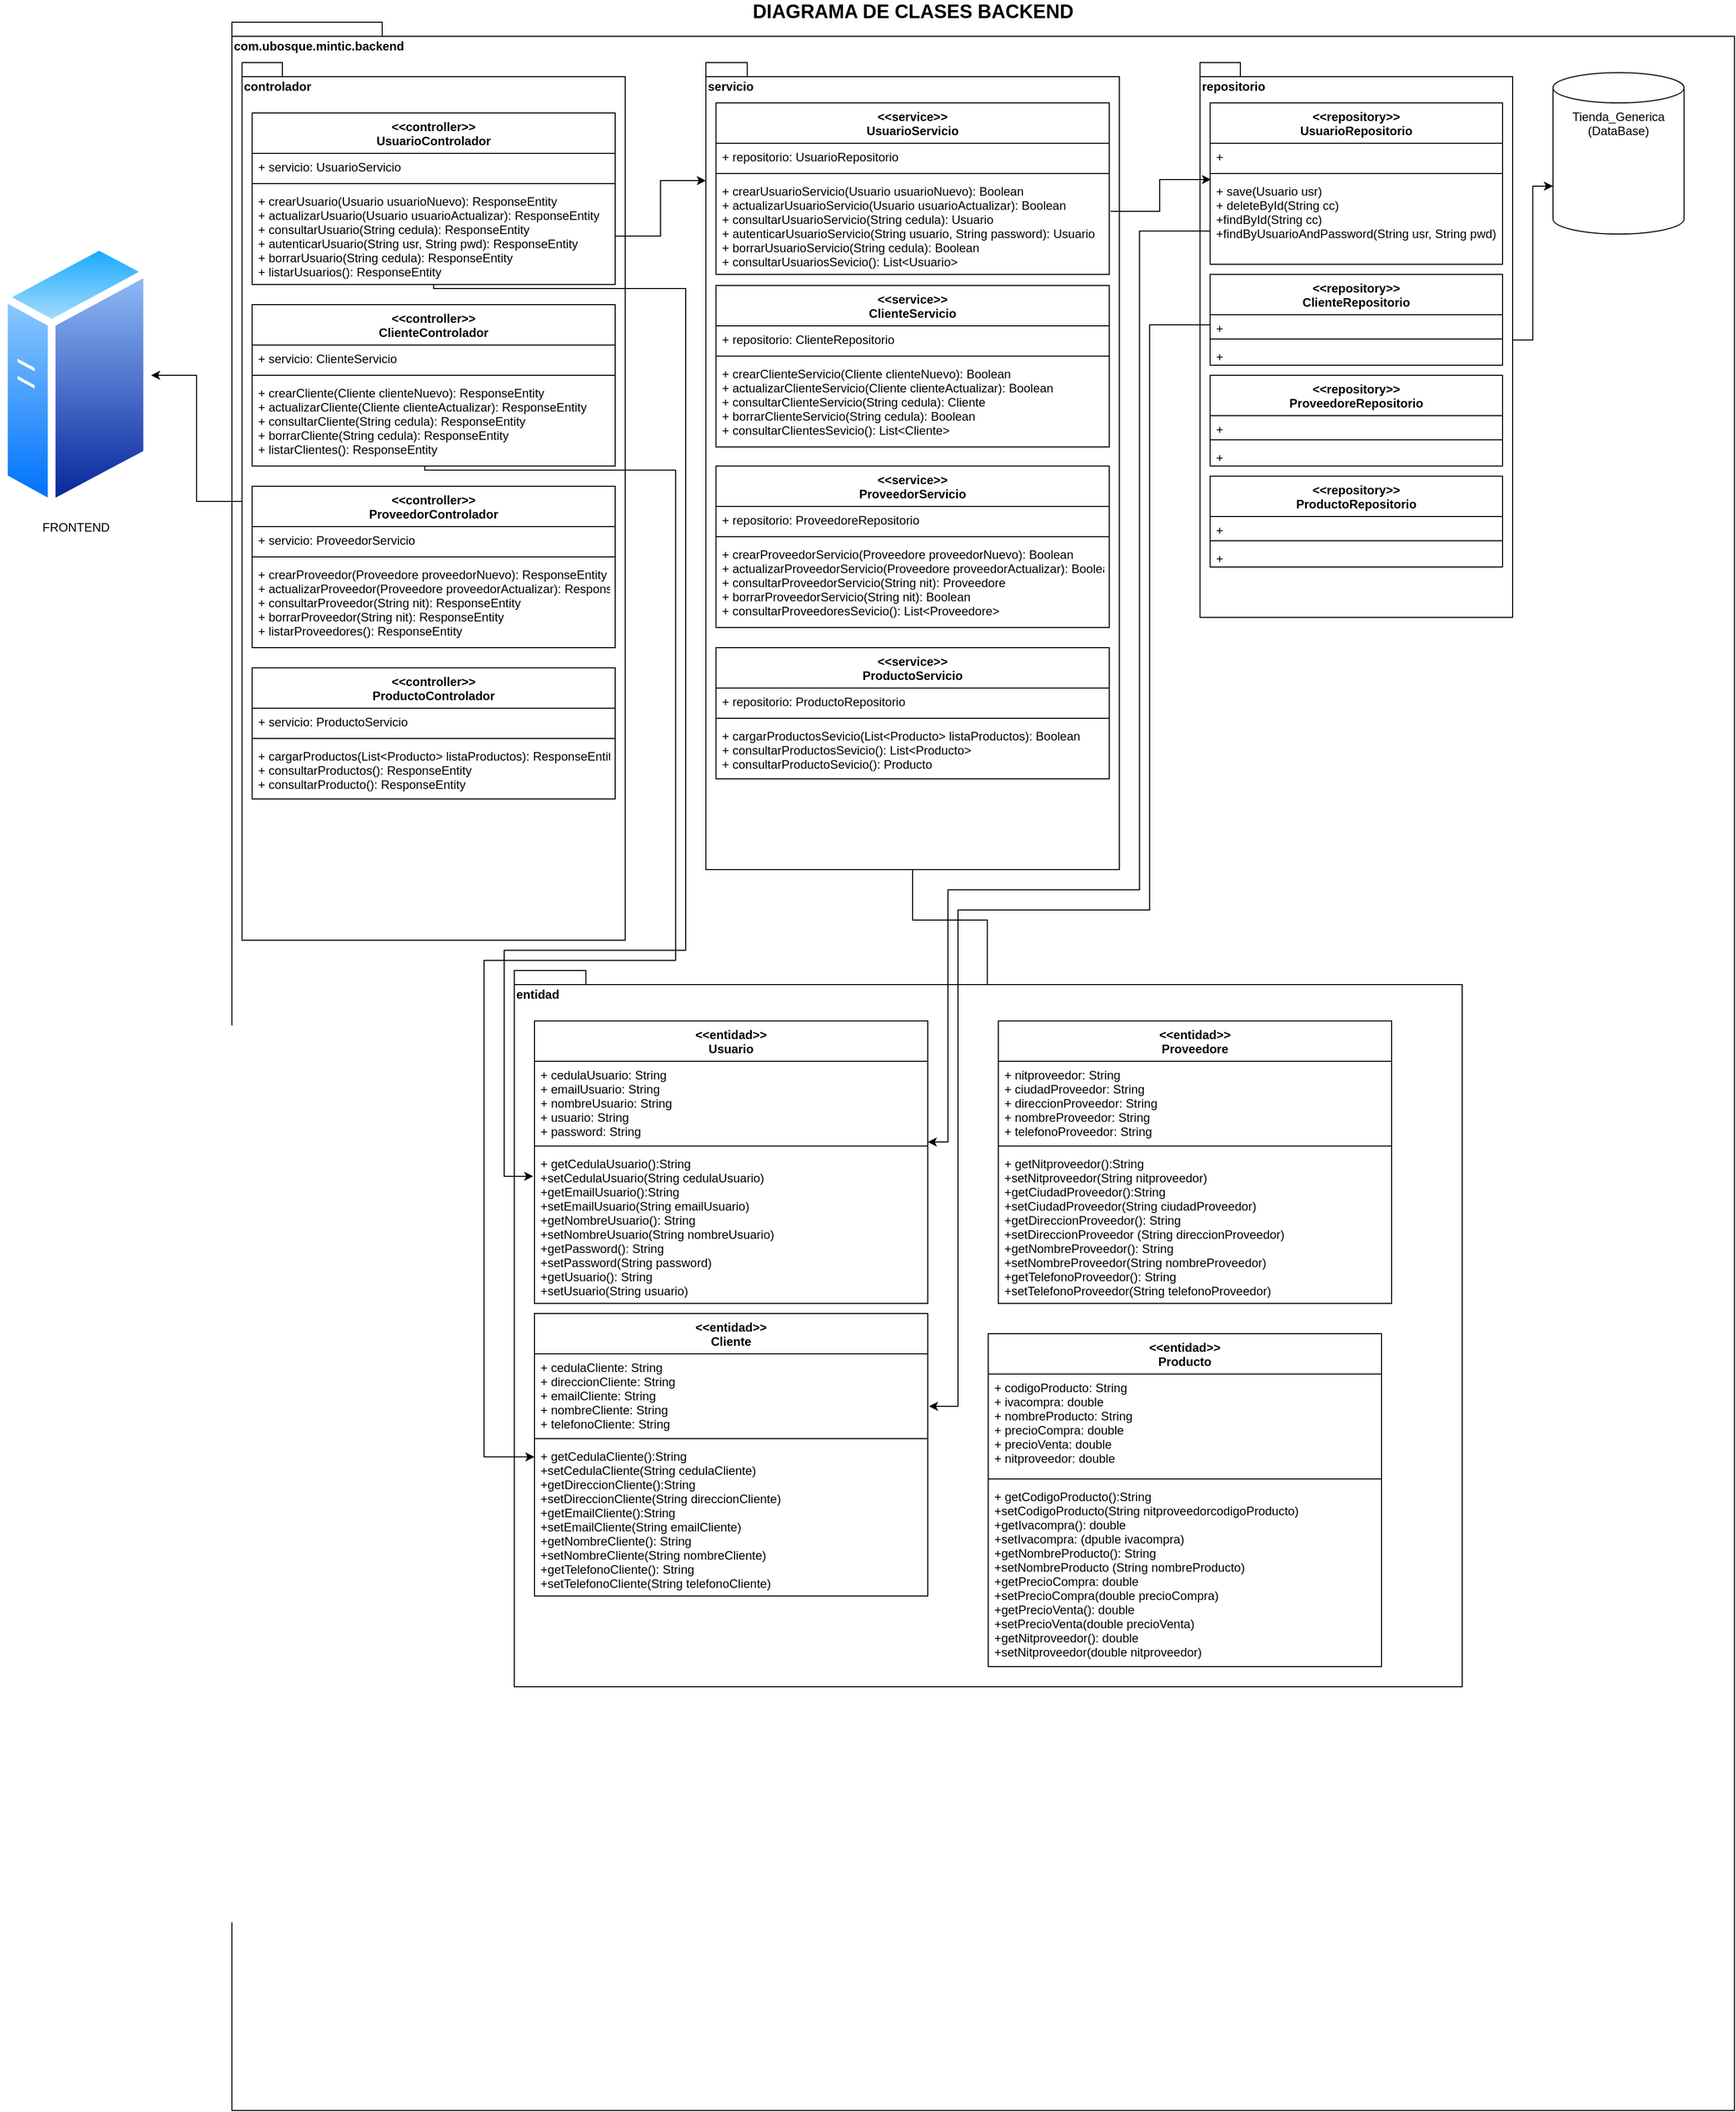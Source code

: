 <mxfile version="15.5.4" type="google"><diagram id="_nIbVGABqkTb8oMi8SBm" name="Page-1"><mxGraphModel dx="1480" dy="668" grid="1" gridSize="10" guides="1" tooltips="1" connect="1" arrows="1" fold="1" page="1" pageScale="1" pageWidth="827" pageHeight="1169" math="0" shadow="0"><root><mxCell id="0"/><mxCell id="1" parent="0"/><mxCell id="5slj-tre2RWCAVTYIook-1" value="com.ubosque.mintic.backend" style="shape=folder;fontStyle=1;spacingTop=10;tabWidth=40;tabHeight=14;tabPosition=left;html=1;align=left;verticalAlign=top;" parent="1" vertex="1"><mxGeometry x="10" y="30" width="1490" height="2070" as="geometry"/></mxCell><mxCell id="yNRaJXB03-bsme1--BcY-2" style="edgeStyle=orthogonalEdgeStyle;rounded=0;orthogonalLoop=1;jettySize=auto;html=1;" parent="1" source="VUVFW0-k1MgklpLP-c04-1" target="yNRaJXB03-bsme1--BcY-1" edge="1"><mxGeometry relative="1" as="geometry"/></mxCell><mxCell id="VUVFW0-k1MgklpLP-c04-1" value="controlador" style="shape=folder;fontStyle=1;spacingTop=10;tabWidth=40;tabHeight=14;tabPosition=left;html=1;align=left;verticalAlign=top;" parent="1" vertex="1"><mxGeometry x="20" y="70" width="380" height="870" as="geometry"/></mxCell><mxCell id="VUVFW0-k1MgklpLP-c04-2" value="&lt;&lt;controller&gt;&gt;&#10;UsuarioControlador" style="swimlane;fontStyle=1;align=center;verticalAlign=top;childLayout=stackLayout;horizontal=1;startSize=40;horizontalStack=0;resizeParent=1;resizeParentMax=0;resizeLast=0;collapsible=1;marginBottom=0;" parent="1" vertex="1"><mxGeometry x="30" y="120" width="360" height="170" as="geometry"/></mxCell><mxCell id="VUVFW0-k1MgklpLP-c04-3" value="+ servicio: UsuarioServicio" style="text;strokeColor=none;fillColor=none;align=left;verticalAlign=top;spacingLeft=4;spacingRight=4;overflow=hidden;rotatable=0;points=[[0,0.5],[1,0.5]];portConstraint=eastwest;" parent="VUVFW0-k1MgklpLP-c04-2" vertex="1"><mxGeometry y="40" width="360" height="26" as="geometry"/></mxCell><mxCell id="VUVFW0-k1MgklpLP-c04-4" value="" style="line;strokeWidth=1;fillColor=none;align=left;verticalAlign=middle;spacingTop=-1;spacingLeft=3;spacingRight=3;rotatable=0;labelPosition=right;points=[];portConstraint=eastwest;" parent="VUVFW0-k1MgklpLP-c04-2" vertex="1"><mxGeometry y="66" width="360" height="8" as="geometry"/></mxCell><mxCell id="VUVFW0-k1MgklpLP-c04-5" value="+ crearUsuario(Usuario usuarioNuevo): ResponseEntity&#10;+ actualizarUsuario(Usuario usuarioActualizar): ResponseEntity&#10;+ consultarUsuario(String cedula): ResponseEntity&#10;+ autenticarUsuario(String usr, String pwd): ResponseEntity&#10;+ borrarUsuario(String cedula): ResponseEntity&#10;+ listarUsuarios(): ResponseEntity" style="text;strokeColor=none;fillColor=none;align=left;verticalAlign=top;spacingLeft=4;spacingRight=4;overflow=hidden;rotatable=0;points=[[0,0.5],[1,0.5]];portConstraint=eastwest;" parent="VUVFW0-k1MgklpLP-c04-2" vertex="1"><mxGeometry y="74" width="360" height="96" as="geometry"/></mxCell><mxCell id="VUVFW0-k1MgklpLP-c04-41" style="edgeStyle=orthogonalEdgeStyle;rounded=0;orthogonalLoop=1;jettySize=auto;html=1;entryX=0.499;entryY=0.039;entryDx=0;entryDy=0;entryPerimeter=0;" parent="1" source="VUVFW0-k1MgklpLP-c04-7" target="VUVFW0-k1MgklpLP-c04-31" edge="1"><mxGeometry relative="1" as="geometry"/></mxCell><mxCell id="VUVFW0-k1MgklpLP-c04-7" value="servicio" style="shape=folder;fontStyle=1;spacingTop=10;tabWidth=40;tabHeight=14;tabPosition=left;html=1;align=left;verticalAlign=top;" parent="1" vertex="1"><mxGeometry x="480" y="70" width="410" height="800" as="geometry"/></mxCell><mxCell id="VUVFW0-k1MgklpLP-c04-8" value="&lt;&lt;service&gt;&gt;&#10;UsuarioServicio" style="swimlane;fontStyle=1;align=center;verticalAlign=top;childLayout=stackLayout;horizontal=1;startSize=40;horizontalStack=0;resizeParent=1;resizeParentMax=0;resizeLast=0;collapsible=1;marginBottom=0;" parent="1" vertex="1"><mxGeometry x="490" y="110" width="390" height="170" as="geometry"/></mxCell><mxCell id="VUVFW0-k1MgklpLP-c04-9" value="+ repositorio: UsuarioRepositorio" style="text;strokeColor=none;fillColor=none;align=left;verticalAlign=top;spacingLeft=4;spacingRight=4;overflow=hidden;rotatable=0;points=[[0,0.5],[1,0.5]];portConstraint=eastwest;" parent="VUVFW0-k1MgklpLP-c04-8" vertex="1"><mxGeometry y="40" width="390" height="26" as="geometry"/></mxCell><mxCell id="VUVFW0-k1MgklpLP-c04-10" value="" style="line;strokeWidth=1;fillColor=none;align=left;verticalAlign=middle;spacingTop=-1;spacingLeft=3;spacingRight=3;rotatable=0;labelPosition=right;points=[];portConstraint=eastwest;" parent="VUVFW0-k1MgklpLP-c04-8" vertex="1"><mxGeometry y="66" width="390" height="8" as="geometry"/></mxCell><mxCell id="VUVFW0-k1MgklpLP-c04-11" value="+ crearUsuarioServicio(Usuario usuarioNuevo): Boolean&#10;+ actualizarUsuarioServicio(Usuario usuarioActualizar): Boolean&#10;+ consultarUsuarioServicio(String cedula): Usuario&#10;+ autenticarUsuarioServicio(String usuario, String password): Usuario&#10;+ borrarUsuarioServicio(String cedula): Boolean&#10;+ consultarUsuariosSevicio(): List&lt;Usuario&gt;" style="text;strokeColor=none;fillColor=none;align=left;verticalAlign=top;spacingLeft=4;spacingRight=4;overflow=hidden;rotatable=0;points=[[0,0.5],[1,0.5]];portConstraint=eastwest;" parent="VUVFW0-k1MgklpLP-c04-8" vertex="1"><mxGeometry y="74" width="390" height="96" as="geometry"/></mxCell><mxCell id="VUVFW0-k1MgklpLP-c04-43" style="edgeStyle=orthogonalEdgeStyle;rounded=0;orthogonalLoop=1;jettySize=auto;html=1;entryX=0;entryY=0;entryDx=0;entryDy=112.5;entryPerimeter=0;" parent="1" source="VUVFW0-k1MgklpLP-c04-12" target="VUVFW0-k1MgklpLP-c04-17" edge="1"><mxGeometry relative="1" as="geometry"/></mxCell><mxCell id="VUVFW0-k1MgklpLP-c04-12" value="repositorio" style="shape=folder;fontStyle=1;spacingTop=10;tabWidth=40;tabHeight=14;tabPosition=left;html=1;align=left;verticalAlign=top;" parent="1" vertex="1"><mxGeometry x="970" y="70" width="310" height="550" as="geometry"/></mxCell><mxCell id="VUVFW0-k1MgklpLP-c04-13" value="&lt;&lt;repository&gt;&gt;&#10;UsuarioRepositorio" style="swimlane;fontStyle=1;align=center;verticalAlign=top;childLayout=stackLayout;horizontal=1;startSize=40;horizontalStack=0;resizeParent=1;resizeParentMax=0;resizeLast=0;collapsible=1;marginBottom=0;" parent="1" vertex="1"><mxGeometry x="980" y="110" width="290" height="160" as="geometry"/></mxCell><mxCell id="VUVFW0-k1MgklpLP-c04-14" value="+ " style="text;strokeColor=none;fillColor=none;align=left;verticalAlign=top;spacingLeft=4;spacingRight=4;overflow=hidden;rotatable=0;points=[[0,0.5],[1,0.5]];portConstraint=eastwest;" parent="VUVFW0-k1MgklpLP-c04-13" vertex="1"><mxGeometry y="40" width="290" height="26" as="geometry"/></mxCell><mxCell id="VUVFW0-k1MgklpLP-c04-15" value="" style="line;strokeWidth=1;fillColor=none;align=left;verticalAlign=middle;spacingTop=-1;spacingLeft=3;spacingRight=3;rotatable=0;labelPosition=right;points=[];portConstraint=eastwest;" parent="VUVFW0-k1MgklpLP-c04-13" vertex="1"><mxGeometry y="66" width="290" height="8" as="geometry"/></mxCell><mxCell id="VUVFW0-k1MgklpLP-c04-16" value="+ save(Usuario usr)&#10;+ deleteById(String cc)&#10;+findById(String cc)&#10;+findByUsuarioAndPassword(String usr, String pwd)" style="text;strokeColor=none;fillColor=none;align=left;verticalAlign=top;spacingLeft=4;spacingRight=4;overflow=hidden;rotatable=0;points=[[0,0.5],[1,0.5]];portConstraint=eastwest;" parent="VUVFW0-k1MgklpLP-c04-13" vertex="1"><mxGeometry y="74" width="290" height="86" as="geometry"/></mxCell><mxCell id="VUVFW0-k1MgklpLP-c04-17" value="Tienda_Generica (DataBase)" style="shape=cylinder3;whiteSpace=wrap;html=1;boundedLbl=1;backgroundOutline=1;size=15;align=center;verticalAlign=top;" parent="1" vertex="1"><mxGeometry x="1320" y="80" width="130" height="160" as="geometry"/></mxCell><mxCell id="VUVFW0-k1MgklpLP-c04-31" value="entidad" style="shape=folder;fontStyle=1;spacingTop=10;tabWidth=40;tabHeight=14;tabPosition=left;html=1;align=left;verticalAlign=top;" parent="1" vertex="1"><mxGeometry x="290" y="970" width="940" height="710" as="geometry"/></mxCell><mxCell id="VUVFW0-k1MgklpLP-c04-32" value="&lt;&lt;entidad&gt;&gt;&#10;Usuario" style="swimlane;fontStyle=1;align=center;verticalAlign=top;childLayout=stackLayout;horizontal=1;startSize=40;horizontalStack=0;resizeParent=1;resizeParentMax=0;resizeLast=0;collapsible=1;marginBottom=0;" parent="1" vertex="1"><mxGeometry x="310" y="1020" width="390" height="280" as="geometry"/></mxCell><mxCell id="VUVFW0-k1MgklpLP-c04-33" value="+ cedulaUsuario: String&#10;+ emailUsuario: String&#10;+ nombreUsuario: String&#10;+ usuario: String&#10;+ password: String" style="text;strokeColor=none;fillColor=none;align=left;verticalAlign=top;spacingLeft=4;spacingRight=4;overflow=hidden;rotatable=0;points=[[0,0.5],[1,0.5]];portConstraint=eastwest;" parent="VUVFW0-k1MgklpLP-c04-32" vertex="1"><mxGeometry y="40" width="390" height="80" as="geometry"/></mxCell><mxCell id="VUVFW0-k1MgklpLP-c04-34" value="" style="line;strokeWidth=1;fillColor=none;align=left;verticalAlign=middle;spacingTop=-1;spacingLeft=3;spacingRight=3;rotatable=0;labelPosition=right;points=[];portConstraint=eastwest;" parent="VUVFW0-k1MgklpLP-c04-32" vertex="1"><mxGeometry y="120" width="390" height="8" as="geometry"/></mxCell><mxCell id="VUVFW0-k1MgklpLP-c04-35" value="+ getCedulaUsuario():String&#10;+setCedulaUsuario(String cedulaUsuario)&#10;+getEmailUsuario():String&#10;+setEmailUsuario(String emailUsuario)&#10;+getNombreUsuario(): String&#10;+setNombreUsuario(String nombreUsuario)&#10;+getPassword(): String&#10;+setPassword(String password)&#10;+getUsuario(): String&#10;+setUsuario(String usuario)" style="text;strokeColor=none;fillColor=none;align=left;verticalAlign=top;spacingLeft=4;spacingRight=4;overflow=hidden;rotatable=0;points=[[0,0.5],[1,0.5]];portConstraint=eastwest;" parent="VUVFW0-k1MgklpLP-c04-32" vertex="1"><mxGeometry y="128" width="390" height="152" as="geometry"/></mxCell><mxCell id="F5_43miS8RjSuwx_6p67-1" value="&lt;b&gt;&lt;font style=&quot;font-size: 19px&quot;&gt;DIAGRAMA DE CLASES BACKEND&lt;/font&gt;&lt;/b&gt;" style="text;html=1;align=center;verticalAlign=middle;resizable=0;points=[];autosize=1;strokeColor=none;fillColor=none;" parent="1" vertex="1"><mxGeometry x="520" y="10" width="330" height="20" as="geometry"/></mxCell><mxCell id="MVz4rSWvHp0iXUlqDioP-1" value="&lt;&lt;controller&gt;&gt;&#10;ClienteControlador" style="swimlane;fontStyle=1;align=center;verticalAlign=top;childLayout=stackLayout;horizontal=1;startSize=40;horizontalStack=0;resizeParent=1;resizeParentMax=0;resizeLast=0;collapsible=1;marginBottom=0;" parent="1" vertex="1"><mxGeometry x="30" y="310" width="360" height="160" as="geometry"/></mxCell><mxCell id="MVz4rSWvHp0iXUlqDioP-2" value="+ servicio: ClienteServicio" style="text;strokeColor=none;fillColor=none;align=left;verticalAlign=top;spacingLeft=4;spacingRight=4;overflow=hidden;rotatable=0;points=[[0,0.5],[1,0.5]];portConstraint=eastwest;" parent="MVz4rSWvHp0iXUlqDioP-1" vertex="1"><mxGeometry y="40" width="360" height="26" as="geometry"/></mxCell><mxCell id="MVz4rSWvHp0iXUlqDioP-3" value="" style="line;strokeWidth=1;fillColor=none;align=left;verticalAlign=middle;spacingTop=-1;spacingLeft=3;spacingRight=3;rotatable=0;labelPosition=right;points=[];portConstraint=eastwest;" parent="MVz4rSWvHp0iXUlqDioP-1" vertex="1"><mxGeometry y="66" width="360" height="8" as="geometry"/></mxCell><mxCell id="MVz4rSWvHp0iXUlqDioP-4" value="+ crearCliente(Cliente clienteNuevo): ResponseEntity&#10;+ actualizarCliente(Cliente clienteActualizar): ResponseEntity&#10;+ consultarCliente(String cedula): ResponseEntity&#10;+ borrarCliente(String cedula): ResponseEntity&#10;+ listarClientes(): ResponseEntity" style="text;strokeColor=none;fillColor=none;align=left;verticalAlign=top;spacingLeft=4;spacingRight=4;overflow=hidden;rotatable=0;points=[[0,0.5],[1,0.5]];portConstraint=eastwest;" parent="MVz4rSWvHp0iXUlqDioP-1" vertex="1"><mxGeometry y="74" width="360" height="86" as="geometry"/></mxCell><mxCell id="VUVFW0-k1MgklpLP-c04-40" style="edgeStyle=orthogonalEdgeStyle;rounded=0;orthogonalLoop=1;jettySize=auto;html=1;entryX=-0.003;entryY=0.171;entryDx=0;entryDy=0;entryPerimeter=0;" parent="1" source="VUVFW0-k1MgklpLP-c04-5" target="VUVFW0-k1MgklpLP-c04-35" edge="1"><mxGeometry relative="1" as="geometry"><Array as="points"><mxPoint x="210" y="294"/><mxPoint x="460" y="294"/><mxPoint x="460" y="950"/><mxPoint x="280" y="950"/><mxPoint x="280" y="1174"/></Array></mxGeometry></mxCell><mxCell id="VUVFW0-k1MgklpLP-c04-36" style="edgeStyle=orthogonalEdgeStyle;rounded=0;orthogonalLoop=1;jettySize=auto;html=1;entryX=0;entryY=0;entryDx=0;entryDy=117;entryPerimeter=0;exitX=1;exitY=0.5;exitDx=0;exitDy=0;" parent="1" source="VUVFW0-k1MgklpLP-c04-5" target="VUVFW0-k1MgklpLP-c04-7" edge="1"><mxGeometry relative="1" as="geometry"/></mxCell><mxCell id="MVz4rSWvHp0iXUlqDioP-5" value="&lt;&lt;entidad&gt;&gt;&#10;Cliente" style="swimlane;fontStyle=1;align=center;verticalAlign=top;childLayout=stackLayout;horizontal=1;startSize=40;horizontalStack=0;resizeParent=1;resizeParentMax=0;resizeLast=0;collapsible=1;marginBottom=0;" parent="1" vertex="1"><mxGeometry x="310" y="1310" width="390" height="280" as="geometry"/></mxCell><mxCell id="MVz4rSWvHp0iXUlqDioP-6" value="+ cedulaCliente: String&#10;+ direccionCliente: String&#10;+ emailCliente: String&#10;+ nombreCliente: String&#10;+ telefonoCliente: String" style="text;strokeColor=none;fillColor=none;align=left;verticalAlign=top;spacingLeft=4;spacingRight=4;overflow=hidden;rotatable=0;points=[[0,0.5],[1,0.5]];portConstraint=eastwest;" parent="MVz4rSWvHp0iXUlqDioP-5" vertex="1"><mxGeometry y="40" width="390" height="80" as="geometry"/></mxCell><mxCell id="MVz4rSWvHp0iXUlqDioP-7" value="" style="line;strokeWidth=1;fillColor=none;align=left;verticalAlign=middle;spacingTop=-1;spacingLeft=3;spacingRight=3;rotatable=0;labelPosition=right;points=[];portConstraint=eastwest;" parent="MVz4rSWvHp0iXUlqDioP-5" vertex="1"><mxGeometry y="120" width="390" height="8" as="geometry"/></mxCell><mxCell id="MVz4rSWvHp0iXUlqDioP-8" value="+ getCedulaCliente():String&#10;+setCedulaCliente(String cedulaCliente)&#10;+getDireccionCliente():String&#10;+setDireccionCliente(String direccionCliente)&#10;+getEmailCliente():String&#10;+setEmailCliente(String emailCliente)&#10;+getNombreCliente(): String&#10;+setNombreCliente(String nombreCliente)&#10;+getTelefonoCliente(): String&#10;+setTelefonoCliente(String telefonoCliente)" style="text;strokeColor=none;fillColor=none;align=left;verticalAlign=top;spacingLeft=4;spacingRight=4;overflow=hidden;rotatable=0;points=[[0,0.5],[1,0.5]];portConstraint=eastwest;" parent="MVz4rSWvHp0iXUlqDioP-5" vertex="1"><mxGeometry y="128" width="390" height="152" as="geometry"/></mxCell><mxCell id="MVz4rSWvHp0iXUlqDioP-13" style="edgeStyle=orthogonalEdgeStyle;rounded=0;orthogonalLoop=1;jettySize=auto;html=1;entryX=0;entryY=0.093;entryDx=0;entryDy=0;entryPerimeter=0;" parent="1" target="MVz4rSWvHp0iXUlqDioP-8" edge="1"><mxGeometry relative="1" as="geometry"><Array as="points"><mxPoint x="201" y="474"/><mxPoint x="450" y="474"/><mxPoint x="450" y="960"/><mxPoint x="260" y="960"/><mxPoint x="260" y="1452"/></Array><mxPoint x="201.17" y="470" as="sourcePoint"/><mxPoint x="500.0" y="713.992" as="targetPoint"/></mxGeometry></mxCell><mxCell id="MVz4rSWvHp0iXUlqDioP-14" value="&lt;&lt;service&gt;&gt;&#10;ClienteServicio" style="swimlane;fontStyle=1;align=center;verticalAlign=top;childLayout=stackLayout;horizontal=1;startSize=40;horizontalStack=0;resizeParent=1;resizeParentMax=0;resizeLast=0;collapsible=1;marginBottom=0;" parent="1" vertex="1"><mxGeometry x="490" y="291" width="390" height="160" as="geometry"/></mxCell><mxCell id="MVz4rSWvHp0iXUlqDioP-15" value="+ repositorio: ClienteRepositorio" style="text;strokeColor=none;fillColor=none;align=left;verticalAlign=top;spacingLeft=4;spacingRight=4;overflow=hidden;rotatable=0;points=[[0,0.5],[1,0.5]];portConstraint=eastwest;" parent="MVz4rSWvHp0iXUlqDioP-14" vertex="1"><mxGeometry y="40" width="390" height="26" as="geometry"/></mxCell><mxCell id="MVz4rSWvHp0iXUlqDioP-16" value="" style="line;strokeWidth=1;fillColor=none;align=left;verticalAlign=middle;spacingTop=-1;spacingLeft=3;spacingRight=3;rotatable=0;labelPosition=right;points=[];portConstraint=eastwest;" parent="MVz4rSWvHp0iXUlqDioP-14" vertex="1"><mxGeometry y="66" width="390" height="8" as="geometry"/></mxCell><mxCell id="MVz4rSWvHp0iXUlqDioP-17" value="+ crearClienteServicio(Cliente clienteNuevo): Boolean&#10;+ actualizarClienteServicio(Cliente clienteActualizar): Boolean&#10;+ consultarClienteServicio(String cedula): Cliente&#10;+ borrarClienteServicio(String cedula): Boolean&#10;+ consultarClientesSevicio(): List&lt;Cliente&gt;" style="text;strokeColor=none;fillColor=none;align=left;verticalAlign=top;spacingLeft=4;spacingRight=4;overflow=hidden;rotatable=0;points=[[0,0.5],[1,0.5]];portConstraint=eastwest;" parent="MVz4rSWvHp0iXUlqDioP-14" vertex="1"><mxGeometry y="74" width="390" height="86" as="geometry"/></mxCell><mxCell id="VUVFW0-k1MgklpLP-c04-42" style="edgeStyle=orthogonalEdgeStyle;rounded=0;orthogonalLoop=1;jettySize=auto;html=1;exitX=1.003;exitY=0.349;exitDx=0;exitDy=0;exitPerimeter=0;entryX=0.003;entryY=0.023;entryDx=0;entryDy=0;entryPerimeter=0;" parent="1" source="VUVFW0-k1MgklpLP-c04-11" target="VUVFW0-k1MgklpLP-c04-16" edge="1"><mxGeometry relative="1" as="geometry"/></mxCell><mxCell id="VUVFW0-k1MgklpLP-c04-44" style="edgeStyle=orthogonalEdgeStyle;rounded=0;orthogonalLoop=1;jettySize=auto;html=1;entryX=1;entryY=1;entryDx=0;entryDy=0;entryPerimeter=0;" parent="1" source="VUVFW0-k1MgklpLP-c04-16" target="VUVFW0-k1MgklpLP-c04-33" edge="1"><mxGeometry relative="1" as="geometry"><Array as="points"><mxPoint x="910" y="237"/><mxPoint x="910" y="890"/><mxPoint x="720" y="890"/><mxPoint x="720" y="1140"/></Array></mxGeometry></mxCell><mxCell id="MVz4rSWvHp0iXUlqDioP-22" value="&lt;&lt;repository&gt;&gt;&#10;ClienteRepositorio" style="swimlane;fontStyle=1;align=center;verticalAlign=top;childLayout=stackLayout;horizontal=1;startSize=40;horizontalStack=0;resizeParent=1;resizeParentMax=0;resizeLast=0;collapsible=1;marginBottom=0;" parent="1" vertex="1"><mxGeometry x="980" y="280" width="290" height="90" as="geometry"/></mxCell><mxCell id="MVz4rSWvHp0iXUlqDioP-23" value="+ " style="text;strokeColor=none;fillColor=none;align=left;verticalAlign=top;spacingLeft=4;spacingRight=4;overflow=hidden;rotatable=0;points=[[0,0.5],[1,0.5]];portConstraint=eastwest;" parent="MVz4rSWvHp0iXUlqDioP-22" vertex="1"><mxGeometry y="40" width="290" height="20" as="geometry"/></mxCell><mxCell id="MVz4rSWvHp0iXUlqDioP-24" value="" style="line;strokeWidth=1;fillColor=none;align=left;verticalAlign=middle;spacingTop=-1;spacingLeft=3;spacingRight=3;rotatable=0;labelPosition=right;points=[];portConstraint=eastwest;" parent="MVz4rSWvHp0iXUlqDioP-22" vertex="1"><mxGeometry y="60" width="290" height="8" as="geometry"/></mxCell><mxCell id="MVz4rSWvHp0iXUlqDioP-25" value="+" style="text;strokeColor=none;fillColor=none;align=left;verticalAlign=top;spacingLeft=4;spacingRight=4;overflow=hidden;rotatable=0;points=[[0,0.5],[1,0.5]];portConstraint=eastwest;" parent="MVz4rSWvHp0iXUlqDioP-22" vertex="1"><mxGeometry y="68" width="290" height="22" as="geometry"/></mxCell><mxCell id="MVz4rSWvHp0iXUlqDioP-27" style="edgeStyle=orthogonalEdgeStyle;rounded=0;orthogonalLoop=1;jettySize=auto;html=1;entryX=1.003;entryY=0.65;entryDx=0;entryDy=0;entryPerimeter=0;" parent="1" target="MVz4rSWvHp0iXUlqDioP-6" edge="1"><mxGeometry relative="1" as="geometry"><Array as="points"><mxPoint x="920" y="330"/><mxPoint x="920" y="910"/><mxPoint x="730" y="910"/><mxPoint x="730" y="1402"/></Array><mxPoint x="980" y="330" as="sourcePoint"/><mxPoint x="880" y="1410" as="targetPoint"/></mxGeometry></mxCell><mxCell id="iGymKF90UAhTBb6TkMOX-1" value="&lt;&lt;entidad&gt;&gt;&#10;Proveedore" style="swimlane;fontStyle=1;align=center;verticalAlign=top;childLayout=stackLayout;horizontal=1;startSize=40;horizontalStack=0;resizeParent=1;resizeParentMax=0;resizeLast=0;collapsible=1;marginBottom=0;" parent="1" vertex="1"><mxGeometry x="770" y="1020" width="390" height="280" as="geometry"/></mxCell><mxCell id="iGymKF90UAhTBb6TkMOX-2" value="+ nitproveedor: String&#10;+ ciudadProveedor: String&#10;+ direccionProveedor: String&#10;+ nombreProveedor: String&#10;+ telefonoProveedor: String" style="text;strokeColor=none;fillColor=none;align=left;verticalAlign=top;spacingLeft=4;spacingRight=4;overflow=hidden;rotatable=0;points=[[0,0.5],[1,0.5]];portConstraint=eastwest;" parent="iGymKF90UAhTBb6TkMOX-1" vertex="1"><mxGeometry y="40" width="390" height="80" as="geometry"/></mxCell><mxCell id="iGymKF90UAhTBb6TkMOX-3" value="" style="line;strokeWidth=1;fillColor=none;align=left;verticalAlign=middle;spacingTop=-1;spacingLeft=3;spacingRight=3;rotatable=0;labelPosition=right;points=[];portConstraint=eastwest;" parent="iGymKF90UAhTBb6TkMOX-1" vertex="1"><mxGeometry y="120" width="390" height="8" as="geometry"/></mxCell><mxCell id="iGymKF90UAhTBb6TkMOX-4" value="+ getNitproveedor():String&#10;+setNitproveedor(String nitproveedor)&#10;+getCiudadProveedor():String&#10;+setCiudadProveedor(String ciudadProveedor)&#10;+getDireccionProveedor(): String&#10;+setDireccionProveedor (String direccionProveedor)&#10;+getNombreProveedor(): String&#10;+setNombreProveedor(String nombreProveedor)&#10;+getTelefonoProveedor(): String&#10;+setTelefonoProveedor(String telefonoProveedor)" style="text;strokeColor=none;fillColor=none;align=left;verticalAlign=top;spacingLeft=4;spacingRight=4;overflow=hidden;rotatable=0;points=[[0,0.5],[1,0.5]];portConstraint=eastwest;" parent="iGymKF90UAhTBb6TkMOX-1" vertex="1"><mxGeometry y="128" width="390" height="152" as="geometry"/></mxCell><mxCell id="iGymKF90UAhTBb6TkMOX-5" value="&lt;&lt;repository&gt;&gt;&#10;ProveedoreRepositorio" style="swimlane;fontStyle=1;align=center;verticalAlign=top;childLayout=stackLayout;horizontal=1;startSize=40;horizontalStack=0;resizeParent=1;resizeParentMax=0;resizeLast=0;collapsible=1;marginBottom=0;" parent="1" vertex="1"><mxGeometry x="980" y="380" width="290" height="90" as="geometry"/></mxCell><mxCell id="iGymKF90UAhTBb6TkMOX-6" value="+ " style="text;strokeColor=none;fillColor=none;align=left;verticalAlign=top;spacingLeft=4;spacingRight=4;overflow=hidden;rotatable=0;points=[[0,0.5],[1,0.5]];portConstraint=eastwest;" parent="iGymKF90UAhTBb6TkMOX-5" vertex="1"><mxGeometry y="40" width="290" height="20" as="geometry"/></mxCell><mxCell id="iGymKF90UAhTBb6TkMOX-7" value="" style="line;strokeWidth=1;fillColor=none;align=left;verticalAlign=middle;spacingTop=-1;spacingLeft=3;spacingRight=3;rotatable=0;labelPosition=right;points=[];portConstraint=eastwest;" parent="iGymKF90UAhTBb6TkMOX-5" vertex="1"><mxGeometry y="60" width="290" height="8" as="geometry"/></mxCell><mxCell id="iGymKF90UAhTBb6TkMOX-8" value="+" style="text;strokeColor=none;fillColor=none;align=left;verticalAlign=top;spacingLeft=4;spacingRight=4;overflow=hidden;rotatable=0;points=[[0,0.5],[1,0.5]];portConstraint=eastwest;" parent="iGymKF90UAhTBb6TkMOX-5" vertex="1"><mxGeometry y="68" width="290" height="22" as="geometry"/></mxCell><mxCell id="iGymKF90UAhTBb6TkMOX-9" value="&lt;&lt;service&gt;&gt;&#10;ProveedorServicio" style="swimlane;fontStyle=1;align=center;verticalAlign=top;childLayout=stackLayout;horizontal=1;startSize=40;horizontalStack=0;resizeParent=1;resizeParentMax=0;resizeLast=0;collapsible=1;marginBottom=0;" parent="1" vertex="1"><mxGeometry x="490" y="470" width="390" height="160" as="geometry"/></mxCell><mxCell id="iGymKF90UAhTBb6TkMOX-10" value="+ repositorio: ProveedoreRepositorio" style="text;strokeColor=none;fillColor=none;align=left;verticalAlign=top;spacingLeft=4;spacingRight=4;overflow=hidden;rotatable=0;points=[[0,0.5],[1,0.5]];portConstraint=eastwest;" parent="iGymKF90UAhTBb6TkMOX-9" vertex="1"><mxGeometry y="40" width="390" height="26" as="geometry"/></mxCell><mxCell id="iGymKF90UAhTBb6TkMOX-11" value="" style="line;strokeWidth=1;fillColor=none;align=left;verticalAlign=middle;spacingTop=-1;spacingLeft=3;spacingRight=3;rotatable=0;labelPosition=right;points=[];portConstraint=eastwest;" parent="iGymKF90UAhTBb6TkMOX-9" vertex="1"><mxGeometry y="66" width="390" height="8" as="geometry"/></mxCell><mxCell id="iGymKF90UAhTBb6TkMOX-12" value="+ crearProveedorServicio(Proveedore proveedorNuevo): Boolean&#10;+ actualizarProveedorServicio(Proveedore proveedorActualizar): Boolean&#10;+ consultarProveedorServicio(String nit): Proveedore&#10;+ borrarProveedorServicio(String nit): Boolean&#10;+ consultarProveedoresSevicio(): List&lt;Proveedore&gt;" style="text;strokeColor=none;fillColor=none;align=left;verticalAlign=top;spacingLeft=4;spacingRight=4;overflow=hidden;rotatable=0;points=[[0,0.5],[1,0.5]];portConstraint=eastwest;" parent="iGymKF90UAhTBb6TkMOX-9" vertex="1"><mxGeometry y="74" width="390" height="86" as="geometry"/></mxCell><mxCell id="iGymKF90UAhTBb6TkMOX-13" value="&lt;&lt;controller&gt;&gt;&#10;ProveedorControlador" style="swimlane;fontStyle=1;align=center;verticalAlign=top;childLayout=stackLayout;horizontal=1;startSize=40;horizontalStack=0;resizeParent=1;resizeParentMax=0;resizeLast=0;collapsible=1;marginBottom=0;" parent="1" vertex="1"><mxGeometry x="30" y="490" width="360" height="160" as="geometry"/></mxCell><mxCell id="iGymKF90UAhTBb6TkMOX-14" value="+ servicio: ProveedorServicio" style="text;strokeColor=none;fillColor=none;align=left;verticalAlign=top;spacingLeft=4;spacingRight=4;overflow=hidden;rotatable=0;points=[[0,0.5],[1,0.5]];portConstraint=eastwest;fontStyle=0" parent="iGymKF90UAhTBb6TkMOX-13" vertex="1"><mxGeometry y="40" width="360" height="26" as="geometry"/></mxCell><mxCell id="iGymKF90UAhTBb6TkMOX-15" value="" style="line;strokeWidth=1;fillColor=none;align=left;verticalAlign=middle;spacingTop=-1;spacingLeft=3;spacingRight=3;rotatable=0;labelPosition=right;points=[];portConstraint=eastwest;" parent="iGymKF90UAhTBb6TkMOX-13" vertex="1"><mxGeometry y="66" width="360" height="8" as="geometry"/></mxCell><mxCell id="iGymKF90UAhTBb6TkMOX-16" value="+ crearProveedor(Proveedore proveedorNuevo): ResponseEntity&#10;+ actualizarProveedor(Proveedore proveedorActualizar): ResponseEntity&#10;+ consultarProveedor(String nit): ResponseEntity&#10;+ borrarProveedor(String nit): ResponseEntity&#10;+ listarProveedores(): ResponseEntity" style="text;strokeColor=none;fillColor=none;align=left;verticalAlign=top;spacingLeft=4;spacingRight=4;overflow=hidden;rotatable=0;points=[[0,0.5],[1,0.5]];portConstraint=eastwest;" parent="iGymKF90UAhTBb6TkMOX-13" vertex="1"><mxGeometry y="74" width="360" height="86" as="geometry"/></mxCell><mxCell id="yNRaJXB03-bsme1--BcY-1" value="FRONTEND" style="aspect=fixed;perimeter=ellipsePerimeter;html=1;align=center;shadow=0;dashed=0;spacingTop=3;image;image=img/lib/active_directory/generic_server.svg;" parent="1" vertex="1"><mxGeometry x="-220" y="246.25" width="149.8" height="267.5" as="geometry"/></mxCell><mxCell id="hxb99JKbySUlAc3QSFbt-1" value="&lt;&lt;controller&gt;&gt;&#10;ProductoControlador" style="swimlane;fontStyle=1;align=center;verticalAlign=top;childLayout=stackLayout;horizontal=1;startSize=40;horizontalStack=0;resizeParent=1;resizeParentMax=0;resizeLast=0;collapsible=1;marginBottom=0;" parent="1" vertex="1"><mxGeometry x="30" y="670" width="360" height="130" as="geometry"/></mxCell><mxCell id="hxb99JKbySUlAc3QSFbt-2" value="+ servicio: ProductoServicio" style="text;strokeColor=none;fillColor=none;align=left;verticalAlign=top;spacingLeft=4;spacingRight=4;overflow=hidden;rotatable=0;points=[[0,0.5],[1,0.5]];portConstraint=eastwest;fontStyle=0" parent="hxb99JKbySUlAc3QSFbt-1" vertex="1"><mxGeometry y="40" width="360" height="26" as="geometry"/></mxCell><mxCell id="hxb99JKbySUlAc3QSFbt-3" value="" style="line;strokeWidth=1;fillColor=none;align=left;verticalAlign=middle;spacingTop=-1;spacingLeft=3;spacingRight=3;rotatable=0;labelPosition=right;points=[];portConstraint=eastwest;" parent="hxb99JKbySUlAc3QSFbt-1" vertex="1"><mxGeometry y="66" width="360" height="8" as="geometry"/></mxCell><mxCell id="hxb99JKbySUlAc3QSFbt-4" value="+ cargarProductos(List&lt;Producto&gt; listaProductos): ResponseEntity&#10;+ consultarProductos(): ResponseEntity&#10;+ consultarProducto(): ResponseEntity" style="text;strokeColor=none;fillColor=none;align=left;verticalAlign=top;spacingLeft=4;spacingRight=4;overflow=hidden;rotatable=0;points=[[0,0.5],[1,0.5]];portConstraint=eastwest;" parent="hxb99JKbySUlAc3QSFbt-1" vertex="1"><mxGeometry y="74" width="360" height="56" as="geometry"/></mxCell><mxCell id="hxb99JKbySUlAc3QSFbt-5" value="&lt;&lt;service&gt;&gt;&#10;ProductoServicio" style="swimlane;fontStyle=1;align=center;verticalAlign=top;childLayout=stackLayout;horizontal=1;startSize=40;horizontalStack=0;resizeParent=1;resizeParentMax=0;resizeLast=0;collapsible=1;marginBottom=0;" parent="1" vertex="1"><mxGeometry x="490" y="650" width="390" height="130" as="geometry"/></mxCell><mxCell id="hxb99JKbySUlAc3QSFbt-6" value="+ repositorio: ProductoRepositorio" style="text;strokeColor=none;fillColor=none;align=left;verticalAlign=top;spacingLeft=4;spacingRight=4;overflow=hidden;rotatable=0;points=[[0,0.5],[1,0.5]];portConstraint=eastwest;" parent="hxb99JKbySUlAc3QSFbt-5" vertex="1"><mxGeometry y="40" width="390" height="26" as="geometry"/></mxCell><mxCell id="hxb99JKbySUlAc3QSFbt-7" value="" style="line;strokeWidth=1;fillColor=none;align=left;verticalAlign=middle;spacingTop=-1;spacingLeft=3;spacingRight=3;rotatable=0;labelPosition=right;points=[];portConstraint=eastwest;" parent="hxb99JKbySUlAc3QSFbt-5" vertex="1"><mxGeometry y="66" width="390" height="8" as="geometry"/></mxCell><mxCell id="hxb99JKbySUlAc3QSFbt-8" value="+ cargarProductosSevicio(List&lt;Producto&gt; listaProductos): Boolean&#10;+ consultarProductosSevicio(): List&lt;Producto&gt;&#10;+ consultarProductoSevicio(): Producto" style="text;strokeColor=none;fillColor=none;align=left;verticalAlign=top;spacingLeft=4;spacingRight=4;overflow=hidden;rotatable=0;points=[[0,0.5],[1,0.5]];portConstraint=eastwest;" parent="hxb99JKbySUlAc3QSFbt-5" vertex="1"><mxGeometry y="74" width="390" height="56" as="geometry"/></mxCell><mxCell id="hxb99JKbySUlAc3QSFbt-9" value="&lt;&lt;entidad&gt;&gt;&#10;Producto" style="swimlane;fontStyle=1;align=center;verticalAlign=top;childLayout=stackLayout;horizontal=1;startSize=40;horizontalStack=0;resizeParent=1;resizeParentMax=0;resizeLast=0;collapsible=1;marginBottom=0;" parent="1" vertex="1"><mxGeometry x="760" y="1330" width="390" height="330" as="geometry"/></mxCell><mxCell id="hxb99JKbySUlAc3QSFbt-10" value="+ codigoProducto: String&#10;+ ivacompra: double&#10;+ nombreProducto: String&#10;+ precioCompra: double&#10;+ precioVenta: double&#10;+ nitproveedor: double " style="text;strokeColor=none;fillColor=none;align=left;verticalAlign=top;spacingLeft=4;spacingRight=4;overflow=hidden;rotatable=0;points=[[0,0.5],[1,0.5]];portConstraint=eastwest;" parent="hxb99JKbySUlAc3QSFbt-9" vertex="1"><mxGeometry y="40" width="390" height="100" as="geometry"/></mxCell><mxCell id="hxb99JKbySUlAc3QSFbt-11" value="" style="line;strokeWidth=1;fillColor=none;align=left;verticalAlign=middle;spacingTop=-1;spacingLeft=3;spacingRight=3;rotatable=0;labelPosition=right;points=[];portConstraint=eastwest;" parent="hxb99JKbySUlAc3QSFbt-9" vertex="1"><mxGeometry y="140" width="390" height="8" as="geometry"/></mxCell><mxCell id="hxb99JKbySUlAc3QSFbt-12" value="+ getCodigoProducto():String&#10;+setCodigoProducto(String nitproveedorcodigoProducto)&#10;+getIvacompra(): double&#10;+setIvacompra: (dpuble ivacompra)&#10;+getNombreProducto(): String&#10;+setNombreProducto (String nombreProducto)&#10;+getPrecioCompra: double&#10;+setPrecioCompra(double precioCompra)&#10;+getPrecioVenta(): double&#10;+setPrecioVenta(double precioVenta)&#10;+getNitproveedor(): double&#10;+setNitproveedor(double nitproveedor)" style="text;strokeColor=none;fillColor=none;align=left;verticalAlign=top;spacingLeft=4;spacingRight=4;overflow=hidden;rotatable=0;points=[[0,0.5],[1,0.5]];portConstraint=eastwest;" parent="hxb99JKbySUlAc3QSFbt-9" vertex="1"><mxGeometry y="148" width="390" height="182" as="geometry"/></mxCell><mxCell id="eAkRGZBVwSurMEYW-GVf-1" value="&lt;&lt;repository&gt;&gt;&#10;ProductoRepositorio" style="swimlane;fontStyle=1;align=center;verticalAlign=top;childLayout=stackLayout;horizontal=1;startSize=40;horizontalStack=0;resizeParent=1;resizeParentMax=0;resizeLast=0;collapsible=1;marginBottom=0;" vertex="1" parent="1"><mxGeometry x="980" y="480" width="290" height="90" as="geometry"/></mxCell><mxCell id="eAkRGZBVwSurMEYW-GVf-2" value="+ " style="text;strokeColor=none;fillColor=none;align=left;verticalAlign=top;spacingLeft=4;spacingRight=4;overflow=hidden;rotatable=0;points=[[0,0.5],[1,0.5]];portConstraint=eastwest;" vertex="1" parent="eAkRGZBVwSurMEYW-GVf-1"><mxGeometry y="40" width="290" height="20" as="geometry"/></mxCell><mxCell id="eAkRGZBVwSurMEYW-GVf-3" value="" style="line;strokeWidth=1;fillColor=none;align=left;verticalAlign=middle;spacingTop=-1;spacingLeft=3;spacingRight=3;rotatable=0;labelPosition=right;points=[];portConstraint=eastwest;" vertex="1" parent="eAkRGZBVwSurMEYW-GVf-1"><mxGeometry y="60" width="290" height="8" as="geometry"/></mxCell><mxCell id="eAkRGZBVwSurMEYW-GVf-4" value="+" style="text;strokeColor=none;fillColor=none;align=left;verticalAlign=top;spacingLeft=4;spacingRight=4;overflow=hidden;rotatable=0;points=[[0,0.5],[1,0.5]];portConstraint=eastwest;" vertex="1" parent="eAkRGZBVwSurMEYW-GVf-1"><mxGeometry y="68" width="290" height="22" as="geometry"/></mxCell></root></mxGraphModel></diagram></mxfile>